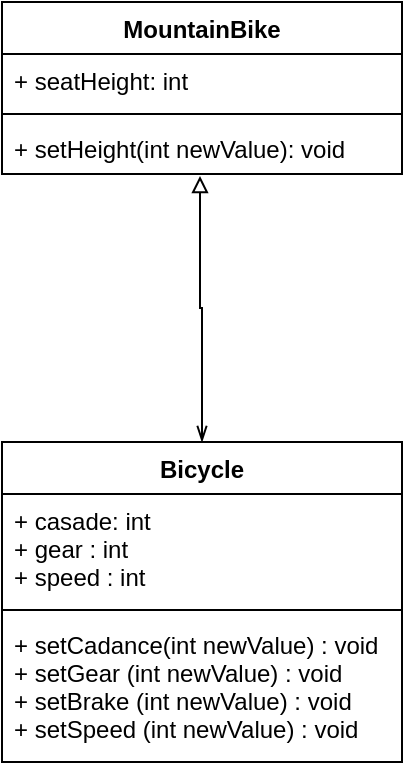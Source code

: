<mxfile version="11.1.4" type="device"><diagram id="Q9Zp2JE2LIDohg_r0cBr" name="Page-1"><mxGraphModel dx="786" dy="582" grid="1" gridSize="10" guides="1" tooltips="1" connect="1" arrows="1" fold="1" page="1" pageScale="1" pageWidth="850" pageHeight="1100" math="0" shadow="0"><root><mxCell id="0"/><mxCell id="1" parent="0"/><mxCell id="3g8Cx6FYQQYtMuMccGUF-15" style="edgeStyle=orthogonalEdgeStyle;rounded=0;orthogonalLoop=1;jettySize=auto;html=1;entryX=0.495;entryY=1.038;entryDx=0;entryDy=0;entryPerimeter=0;endArrow=block;endFill=0;startArrow=openThin;startFill=0;strokeWidth=1;" edge="1" parent="1" source="3g8Cx6FYQQYtMuMccGUF-1" target="3g8Cx6FYQQYtMuMccGUF-12"><mxGeometry relative="1" as="geometry"/></mxCell><mxCell id="3g8Cx6FYQQYtMuMccGUF-1" value="Bicycle" style="swimlane;fontStyle=1;align=center;verticalAlign=top;childLayout=stackLayout;horizontal=1;startSize=26;horizontalStack=0;resizeParent=1;resizeParentMax=0;resizeLast=0;collapsible=1;marginBottom=0;" vertex="1" parent="1"><mxGeometry x="280" y="290" width="200" height="160" as="geometry"/></mxCell><mxCell id="3g8Cx6FYQQYtMuMccGUF-2" value="+ casade: int&#10;+ gear : int&#10;+ speed : int" style="text;strokeColor=none;fillColor=none;align=left;verticalAlign=top;spacingLeft=4;spacingRight=4;overflow=hidden;rotatable=0;points=[[0,0.5],[1,0.5]];portConstraint=eastwest;" vertex="1" parent="3g8Cx6FYQQYtMuMccGUF-1"><mxGeometry y="26" width="200" height="54" as="geometry"/></mxCell><mxCell id="3g8Cx6FYQQYtMuMccGUF-3" value="" style="line;strokeWidth=1;fillColor=none;align=left;verticalAlign=middle;spacingTop=-1;spacingLeft=3;spacingRight=3;rotatable=0;labelPosition=right;points=[];portConstraint=eastwest;" vertex="1" parent="3g8Cx6FYQQYtMuMccGUF-1"><mxGeometry y="80" width="200" height="8" as="geometry"/></mxCell><mxCell id="3g8Cx6FYQQYtMuMccGUF-4" value="+ setCadance(int newValue) : void&#10;+ setGear (int newValue) : void&#10;+ setBrake (int newValue) : void&#10;+ setSpeed (int newValue) : void" style="text;strokeColor=none;fillColor=none;align=left;verticalAlign=top;spacingLeft=4;spacingRight=4;overflow=hidden;rotatable=0;points=[[0,0.5],[1,0.5]];portConstraint=eastwest;" vertex="1" parent="3g8Cx6FYQQYtMuMccGUF-1"><mxGeometry y="88" width="200" height="72" as="geometry"/></mxCell><mxCell id="3g8Cx6FYQQYtMuMccGUF-9" value="MountainBike" style="swimlane;fontStyle=1;align=center;verticalAlign=top;childLayout=stackLayout;horizontal=1;startSize=26;horizontalStack=0;resizeParent=1;resizeParentMax=0;resizeLast=0;collapsible=1;marginBottom=0;" vertex="1" parent="1"><mxGeometry x="280" y="70" width="200" height="86" as="geometry"/></mxCell><mxCell id="3g8Cx6FYQQYtMuMccGUF-10" value="+ seatHeight: int" style="text;strokeColor=none;fillColor=none;align=left;verticalAlign=top;spacingLeft=4;spacingRight=4;overflow=hidden;rotatable=0;points=[[0,0.5],[1,0.5]];portConstraint=eastwest;" vertex="1" parent="3g8Cx6FYQQYtMuMccGUF-9"><mxGeometry y="26" width="200" height="26" as="geometry"/></mxCell><mxCell id="3g8Cx6FYQQYtMuMccGUF-11" value="" style="line;strokeWidth=1;fillColor=none;align=left;verticalAlign=middle;spacingTop=-1;spacingLeft=3;spacingRight=3;rotatable=0;labelPosition=right;points=[];portConstraint=eastwest;" vertex="1" parent="3g8Cx6FYQQYtMuMccGUF-9"><mxGeometry y="52" width="200" height="8" as="geometry"/></mxCell><mxCell id="3g8Cx6FYQQYtMuMccGUF-12" value="+ setHeight(int newValue): void" style="text;strokeColor=none;fillColor=none;align=left;verticalAlign=top;spacingLeft=4;spacingRight=4;overflow=hidden;rotatable=0;points=[[0,0.5],[1,0.5]];portConstraint=eastwest;" vertex="1" parent="3g8Cx6FYQQYtMuMccGUF-9"><mxGeometry y="60" width="200" height="26" as="geometry"/></mxCell></root></mxGraphModel></diagram></mxfile>